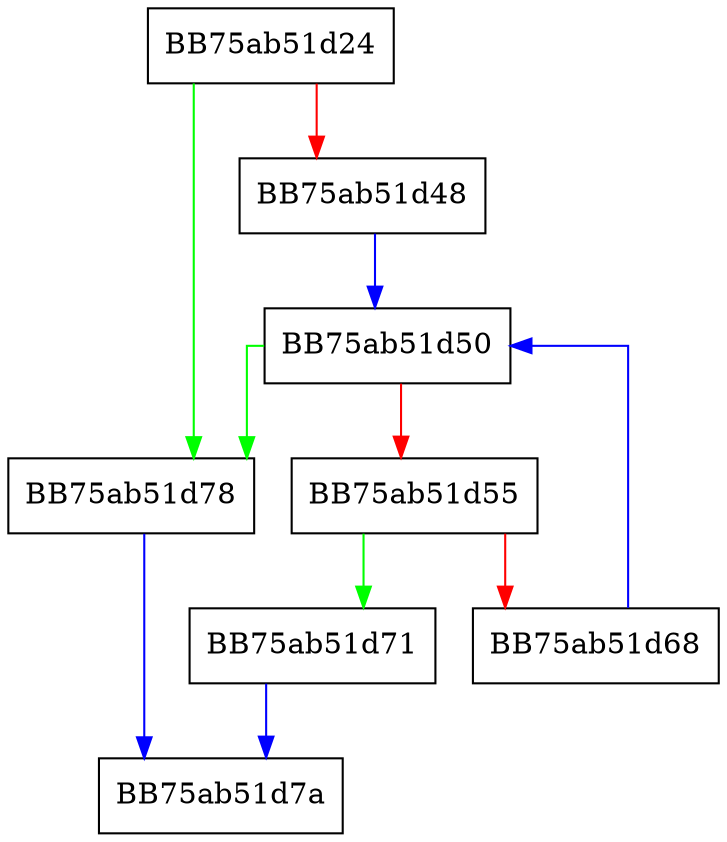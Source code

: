 digraph nameInUsingClause {
  node [shape="box"];
  graph [splines=ortho];
  BB75ab51d24 -> BB75ab51d78 [color="green"];
  BB75ab51d24 -> BB75ab51d48 [color="red"];
  BB75ab51d48 -> BB75ab51d50 [color="blue"];
  BB75ab51d50 -> BB75ab51d78 [color="green"];
  BB75ab51d50 -> BB75ab51d55 [color="red"];
  BB75ab51d55 -> BB75ab51d71 [color="green"];
  BB75ab51d55 -> BB75ab51d68 [color="red"];
  BB75ab51d68 -> BB75ab51d50 [color="blue"];
  BB75ab51d71 -> BB75ab51d7a [color="blue"];
  BB75ab51d78 -> BB75ab51d7a [color="blue"];
}